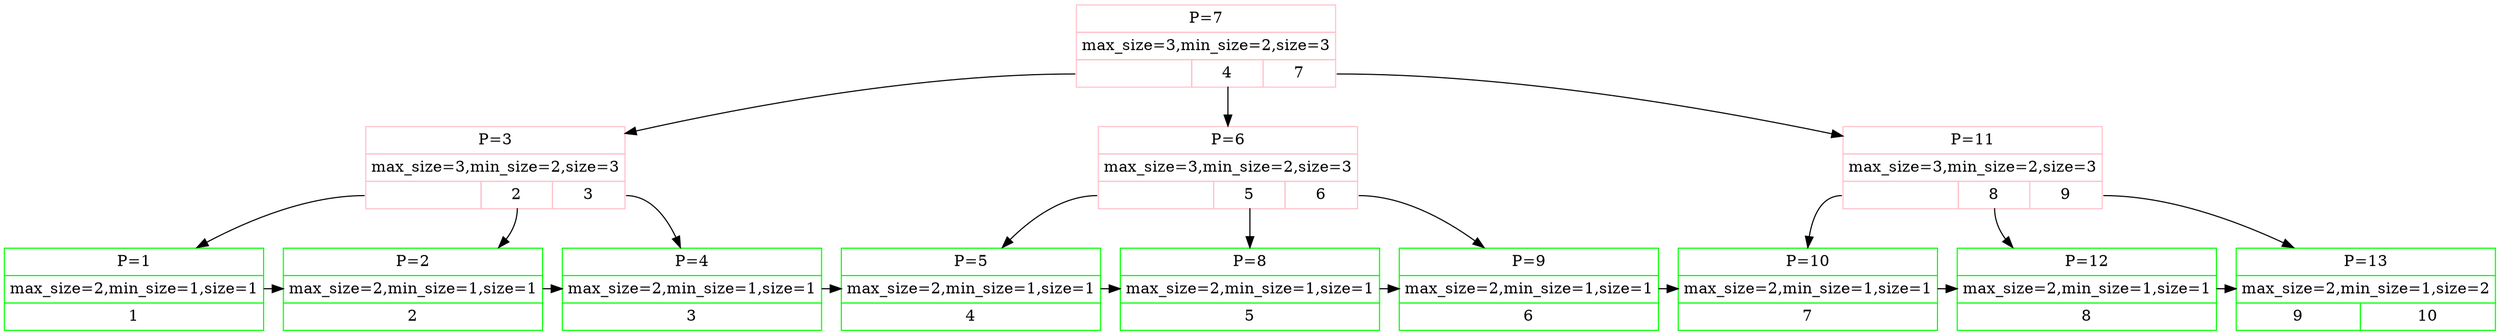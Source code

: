 digraph G {
INT_7[shape=plain color=pink label=<<TABLE BORDER="0" CELLBORDER="1" CELLSPACING="0" CELLPADDING="4">
<TR><TD COLSPAN="3">P=7</TD></TR>
<TR><TD COLSPAN="3">max_size=3,min_size=2,size=3</TD></TR>
<TR><TD PORT="p3"> </TD>
<TD PORT="p6">4</TD>
<TD PORT="p11">7</TD>
</TR></TABLE>>];
INT_3[shape=plain color=pink label=<<TABLE BORDER="0" CELLBORDER="1" CELLSPACING="0" CELLPADDING="4">
<TR><TD COLSPAN="3">P=3</TD></TR>
<TR><TD COLSPAN="3">max_size=3,min_size=2,size=3</TD></TR>
<TR><TD PORT="p1"> </TD>
<TD PORT="p2">2</TD>
<TD PORT="p4">3</TD>
</TR></TABLE>>];
INT_7:p3 -> INT_3;
LEAF_1[shape=plain color=green label=<<TABLE BORDER="0" CELLBORDER="1" CELLSPACING="0" CELLPADDING="4">
<TR><TD COLSPAN="1">P=1</TD></TR>
<TR><TD COLSPAN="1">max_size=2,min_size=1,size=1</TD></TR>
<TR><TD>1</TD>
</TR></TABLE>>];
LEAF_1 -> LEAF_2;
{rank=same LEAF_1 LEAF_2};
INT_3:p1 -> LEAF_1;
LEAF_2[shape=plain color=green label=<<TABLE BORDER="0" CELLBORDER="1" CELLSPACING="0" CELLPADDING="4">
<TR><TD COLSPAN="1">P=2</TD></TR>
<TR><TD COLSPAN="1">max_size=2,min_size=1,size=1</TD></TR>
<TR><TD>2</TD>
</TR></TABLE>>];
LEAF_2 -> LEAF_4;
{rank=same LEAF_2 LEAF_4};
INT_3:p2 -> LEAF_2;
LEAF_4[shape=plain color=green label=<<TABLE BORDER="0" CELLBORDER="1" CELLSPACING="0" CELLPADDING="4">
<TR><TD COLSPAN="1">P=4</TD></TR>
<TR><TD COLSPAN="1">max_size=2,min_size=1,size=1</TD></TR>
<TR><TD>3</TD>
</TR></TABLE>>];
LEAF_4 -> LEAF_5;
{rank=same LEAF_4 LEAF_5};
INT_3:p4 -> LEAF_4;
INT_6[shape=plain color=pink label=<<TABLE BORDER="0" CELLBORDER="1" CELLSPACING="0" CELLPADDING="4">
<TR><TD COLSPAN="3">P=6</TD></TR>
<TR><TD COLSPAN="3">max_size=3,min_size=2,size=3</TD></TR>
<TR><TD PORT="p5"> </TD>
<TD PORT="p8">5</TD>
<TD PORT="p9">6</TD>
</TR></TABLE>>];
INT_7:p6 -> INT_6;
LEAF_5[shape=plain color=green label=<<TABLE BORDER="0" CELLBORDER="1" CELLSPACING="0" CELLPADDING="4">
<TR><TD COLSPAN="1">P=5</TD></TR>
<TR><TD COLSPAN="1">max_size=2,min_size=1,size=1</TD></TR>
<TR><TD>4</TD>
</TR></TABLE>>];
LEAF_5 -> LEAF_8;
{rank=same LEAF_5 LEAF_8};
INT_6:p5 -> LEAF_5;
LEAF_8[shape=plain color=green label=<<TABLE BORDER="0" CELLBORDER="1" CELLSPACING="0" CELLPADDING="4">
<TR><TD COLSPAN="1">P=8</TD></TR>
<TR><TD COLSPAN="1">max_size=2,min_size=1,size=1</TD></TR>
<TR><TD>5</TD>
</TR></TABLE>>];
LEAF_8 -> LEAF_9;
{rank=same LEAF_8 LEAF_9};
INT_6:p8 -> LEAF_8;
LEAF_9[shape=plain color=green label=<<TABLE BORDER="0" CELLBORDER="1" CELLSPACING="0" CELLPADDING="4">
<TR><TD COLSPAN="1">P=9</TD></TR>
<TR><TD COLSPAN="1">max_size=2,min_size=1,size=1</TD></TR>
<TR><TD>6</TD>
</TR></TABLE>>];
LEAF_9 -> LEAF_10;
{rank=same LEAF_9 LEAF_10};
INT_6:p9 -> LEAF_9;
{rank=same INT_3 INT_6};
INT_11[shape=plain color=pink label=<<TABLE BORDER="0" CELLBORDER="1" CELLSPACING="0" CELLPADDING="4">
<TR><TD COLSPAN="3">P=11</TD></TR>
<TR><TD COLSPAN="3">max_size=3,min_size=2,size=3</TD></TR>
<TR><TD PORT="p10"> </TD>
<TD PORT="p12">8</TD>
<TD PORT="p13">9</TD>
</TR></TABLE>>];
INT_7:p11 -> INT_11;
LEAF_10[shape=plain color=green label=<<TABLE BORDER="0" CELLBORDER="1" CELLSPACING="0" CELLPADDING="4">
<TR><TD COLSPAN="1">P=10</TD></TR>
<TR><TD COLSPAN="1">max_size=2,min_size=1,size=1</TD></TR>
<TR><TD>7</TD>
</TR></TABLE>>];
LEAF_10 -> LEAF_12;
{rank=same LEAF_10 LEAF_12};
INT_11:p10 -> LEAF_10;
LEAF_12[shape=plain color=green label=<<TABLE BORDER="0" CELLBORDER="1" CELLSPACING="0" CELLPADDING="4">
<TR><TD COLSPAN="1">P=12</TD></TR>
<TR><TD COLSPAN="1">max_size=2,min_size=1,size=1</TD></TR>
<TR><TD>8</TD>
</TR></TABLE>>];
LEAF_12 -> LEAF_13;
{rank=same LEAF_12 LEAF_13};
INT_11:p12 -> LEAF_12;
LEAF_13[shape=plain color=green label=<<TABLE BORDER="0" CELLBORDER="1" CELLSPACING="0" CELLPADDING="4">
<TR><TD COLSPAN="2">P=13</TD></TR>
<TR><TD COLSPAN="2">max_size=2,min_size=1,size=2</TD></TR>
<TR><TD>9</TD>
<TD>10</TD>
</TR></TABLE>>];
INT_11:p13 -> LEAF_13;
{rank=same INT_6 INT_11};
}
